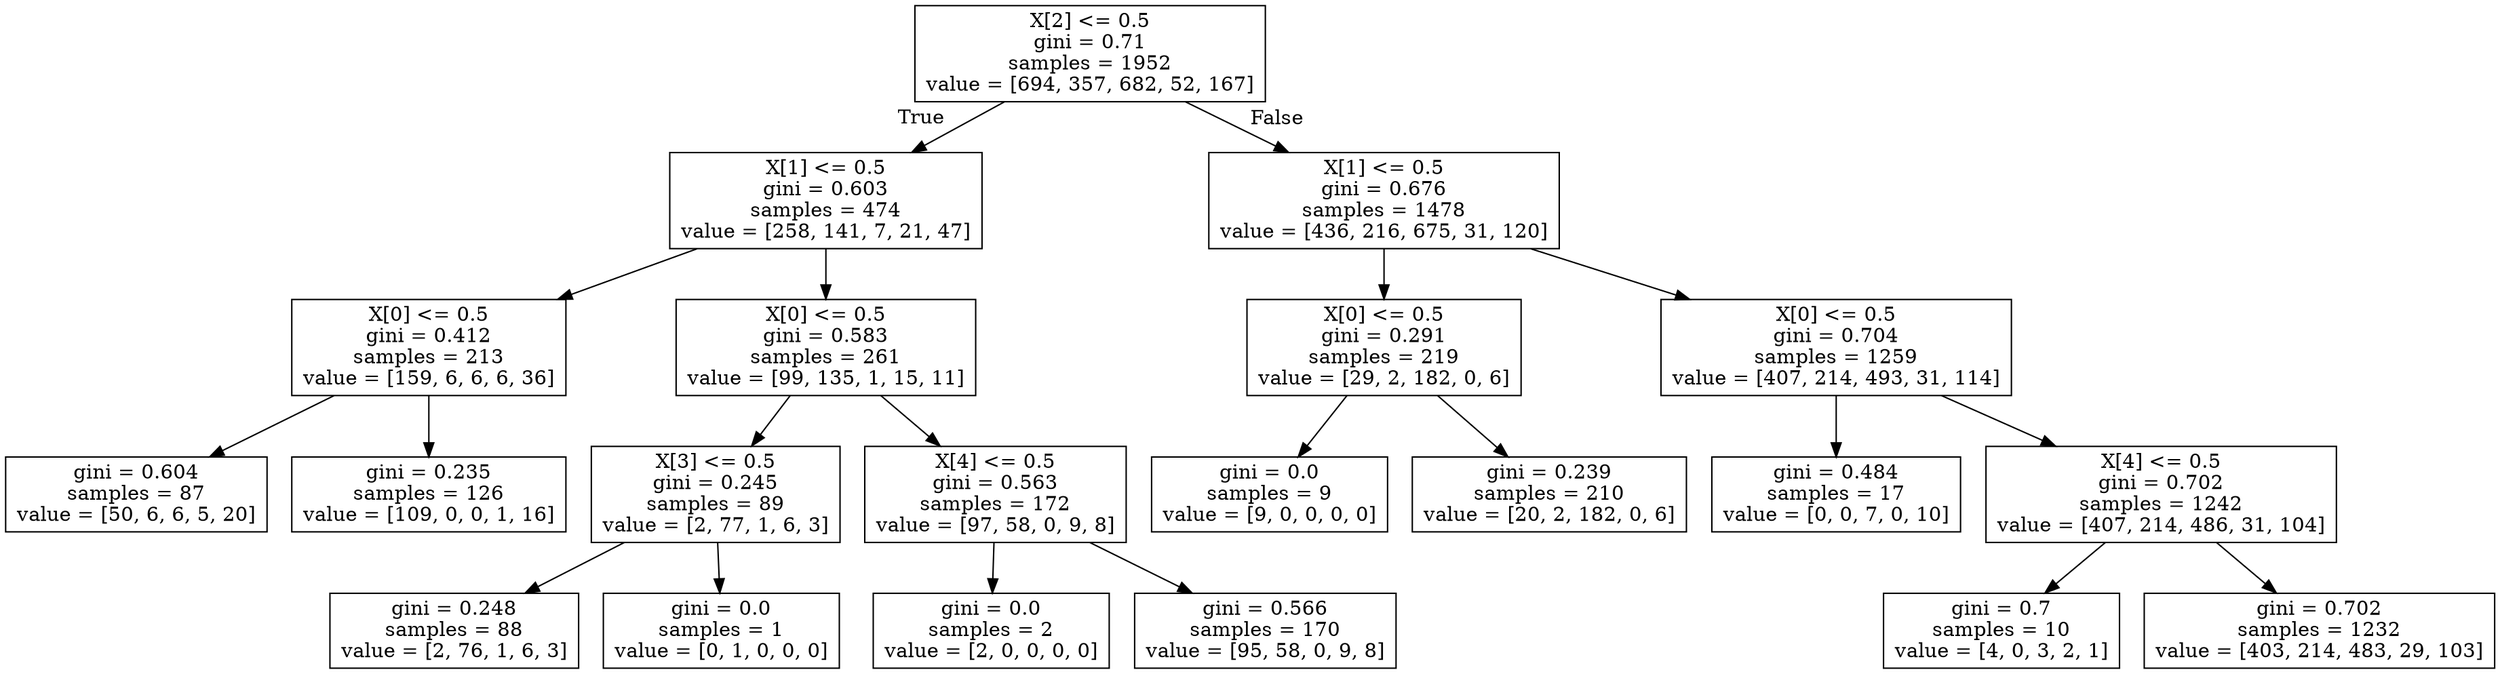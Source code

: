 digraph Tree {
node [shape=box] ;
0 [label="X[2] <= 0.5\ngini = 0.71\nsamples = 1952\nvalue = [694, 357, 682, 52, 167]"] ;
1 [label="X[1] <= 0.5\ngini = 0.603\nsamples = 474\nvalue = [258, 141, 7, 21, 47]"] ;
0 -> 1 [labeldistance=2.5, labelangle=45, headlabel="True"] ;
2 [label="X[0] <= 0.5\ngini = 0.412\nsamples = 213\nvalue = [159, 6, 6, 6, 36]"] ;
1 -> 2 ;
3 [label="gini = 0.604\nsamples = 87\nvalue = [50, 6, 6, 5, 20]"] ;
2 -> 3 ;
4 [label="gini = 0.235\nsamples = 126\nvalue = [109, 0, 0, 1, 16]"] ;
2 -> 4 ;
5 [label="X[0] <= 0.5\ngini = 0.583\nsamples = 261\nvalue = [99, 135, 1, 15, 11]"] ;
1 -> 5 ;
6 [label="X[3] <= 0.5\ngini = 0.245\nsamples = 89\nvalue = [2, 77, 1, 6, 3]"] ;
5 -> 6 ;
7 [label="gini = 0.248\nsamples = 88\nvalue = [2, 76, 1, 6, 3]"] ;
6 -> 7 ;
8 [label="gini = 0.0\nsamples = 1\nvalue = [0, 1, 0, 0, 0]"] ;
6 -> 8 ;
9 [label="X[4] <= 0.5\ngini = 0.563\nsamples = 172\nvalue = [97, 58, 0, 9, 8]"] ;
5 -> 9 ;
10 [label="gini = 0.0\nsamples = 2\nvalue = [2, 0, 0, 0, 0]"] ;
9 -> 10 ;
11 [label="gini = 0.566\nsamples = 170\nvalue = [95, 58, 0, 9, 8]"] ;
9 -> 11 ;
12 [label="X[1] <= 0.5\ngini = 0.676\nsamples = 1478\nvalue = [436, 216, 675, 31, 120]"] ;
0 -> 12 [labeldistance=2.5, labelangle=-45, headlabel="False"] ;
13 [label="X[0] <= 0.5\ngini = 0.291\nsamples = 219\nvalue = [29, 2, 182, 0, 6]"] ;
12 -> 13 ;
14 [label="gini = 0.0\nsamples = 9\nvalue = [9, 0, 0, 0, 0]"] ;
13 -> 14 ;
15 [label="gini = 0.239\nsamples = 210\nvalue = [20, 2, 182, 0, 6]"] ;
13 -> 15 ;
16 [label="X[0] <= 0.5\ngini = 0.704\nsamples = 1259\nvalue = [407, 214, 493, 31, 114]"] ;
12 -> 16 ;
17 [label="gini = 0.484\nsamples = 17\nvalue = [0, 0, 7, 0, 10]"] ;
16 -> 17 ;
18 [label="X[4] <= 0.5\ngini = 0.702\nsamples = 1242\nvalue = [407, 214, 486, 31, 104]"] ;
16 -> 18 ;
19 [label="gini = 0.7\nsamples = 10\nvalue = [4, 0, 3, 2, 1]"] ;
18 -> 19 ;
20 [label="gini = 0.702\nsamples = 1232\nvalue = [403, 214, 483, 29, 103]"] ;
18 -> 20 ;
}